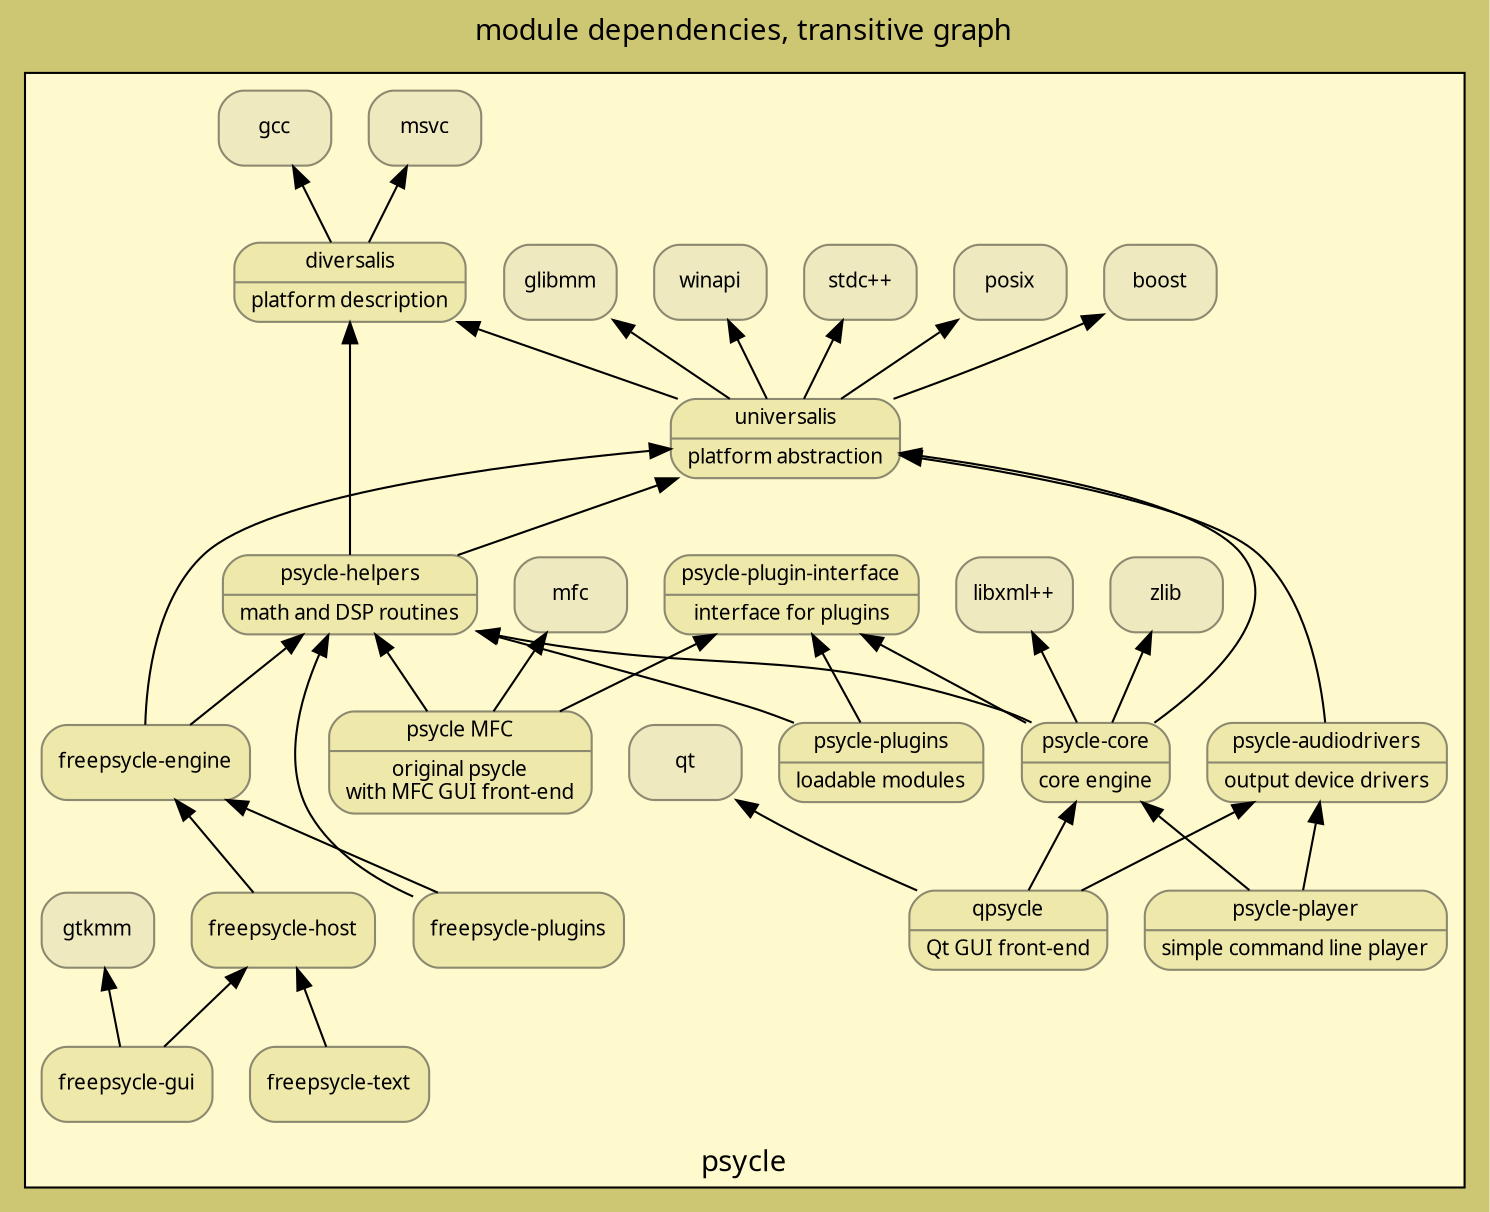 // generate the .png image file with: dot dependencies.dot -Tpng > dependencies.png
digraph dependencies {
	label = "module dependencies, transitive graph"
	rankdir = BT
	//rankdir = LR
	labelloc = t
	fontname = verdana
	fontsize = 14
	bgcolor = khaki3
	//concentrate = true // line concentrations
	ratio = auto
	node [
		shape = Mrecord
		style = rounded
		color = lemonchiffon4
		fillcolor = lemonchiffon1
		fontname = verdana
		fontsize = 10
	]
	
	subgraph cluster_psycle {
		label = "psycle"
		bgcolor = lemonchiffon1
		
		node [ style = filled fillcolor = lemonchiffon2 ]
		"stdc++"// [ label = "{ stdc++ | standard C++ library }" ];
		//"stdc";
		"posix";// [ label = "{ POSIX | Portable OS Interface }"];
		"boost";// [ label = "{ boost | boost libraries }" ];
		//"libsigc++";// [ label = "{ libsigc++ | signals and slots }" ];
		"glibmm";// [ label = "{ glibmm | platform abstraction }" ];
		//"gdkmm" [ label = "{ gdkmm | GUI Drawing Kit }" ];
		"gtkmm";// [ label = "{ gtkmm | GUI Tool Kit }" ];
		//"cairomm";
		//"gnomecanvasmm";// [ label = "{ gnomecanvasmm | GNOME's canvas }" ];
		//"pangomm";
		//"atkmm";
		"qt";// [ label = "{ Qt | Trolltech's libraries }"];
		"libxml++";// [ label = "{ libXML++ | XML parsing }"];
		"zlib";// [ label = "{ zlib | (de)compression }"];
		"winapi";// [ label = "{ WinAPI | Microsoft's API }"];
		"mfc";// [ label = "{ MFC | Microsoft's Foundation Classes }" ];
		"gcc";// [ label = "{GCC | GNU C++ Compiler }" ];
		"msvc";// [ label = "{ MSVC | Microsoft's Visual C++ compiler }" ];

		//"boost" -> "stdc++";
		//"glibmm" -> "stdc++";
		//"glibmm" -> "glib";
		//"glib" -> "stdc";
		//"glibmm" -> "libsigc++";
		//"gdkmm" -> "glibmm";
		//"gdkmm" -> "stdc++";
		//"gdkmm" -> "gdk";
		//"gdk" -> "stdc";
		//"gdkmm" -> "cairomm";
		//"gtkmm" -> "pangomm";
		//"gtkmm" -> "atkmm";
		//"gtkmm" -> "gdkmm";
		//"gtkmm" -> "glibmm";
		//"gtkmm" -> "stdc++";
		//"gtkmm" -> "gtk";
		//"gtk" -> "stdc";
		//"gnomecanvasmm" -> "gtkmm";
		//"gnomecanvasmm" -> "stdc++";
		//"gnomecanvasmm" -> "gnomecanvas";
		//"gnomecanvas" -> "stdc";
		//"qt" -> "stdc++";
		//"libxml++" -> "stdc++";
		//"zlib" -> "stdc";
		//"mfc" -> "msvc";
		
		node [ style = filled fillcolor = palegoldenrod ]

		"diversalis" [ label = "{ diversalis | platform description }" ];
		"diversalis" -> "gcc";
		"diversalis" -> "msvc";
		
		"universalis" [ label = "{ universalis | platform abstraction }" ];
		"universalis" -> "diversalis";
		"universalis" -> "boost";
		"universalis" -> "glibmm";
		"universalis" -> "posix";
		"universalis" -> "stdc++";
		"universalis" -> "winapi";
		
		"psycle-helpers" [ label = "{ psycle-helpers | math and DSP routines }" ];
		"psycle-helpers" -> "universalis";
		"psycle-helpers" -> "diversalis";
	
		"psycle-plugin-interface" [label = "{psycle-plugin-interface | interface for plugins }"];
	
		"psycle-core" [ label = "{ psycle-core | core engine }" ];
		"psycle-core" -> "psycle-plugin-interface";
		"psycle-core" -> "psycle-helpers";
		"psycle-core" -> "universalis";
		//"psycle-core" -> "boost";
		"psycle-core" -> "zlib";
		"psycle-core" -> "libxml++";
	
		"psycle-audiodrivers" [ label = "{ psycle-audiodrivers | output device drivers }"];
		"psycle-audiodrivers" -> "universalis";
		//"psycle-audiodrivers" -> "boost";
	
		"psycle-player" [ label = "{ psycle-player | simple command line player }"];
		"psycle-player" -> "psycle-core";
		"psycle-player" -> "psycle-audiodrivers";
		//"psycle-player" -> "libxml++";
	
		"psycle-plugins" [ label = "{ psycle-plugins | loadable modules }"];
		"psycle-plugins" -> "psycle-plugin-interface";
		"psycle-plugins" -> "psycle-helpers";

		"qpsycle" [ label = "{ qpsycle | Qt GUI front-end }" ];
		"qpsycle" -> "qt";
		"qpsycle" -> "psycle-core";
		"qpsycle" -> "psycle-audiodrivers";
		//"qpsycle" -> "universalis";
		//"qpsycle" -> "boost";

		"psycle-mfc" [ label = "{ psycle MFC | original psycle\nwith MFC GUI front-end }" ];
		"psycle-mfc" -> "mfc";
		"psycle-mfc" -> "psycle-plugin-interface";
		"psycle-mfc" -> "psycle-helpers";
		//"psycle-mfc" -> "universalis";
		//"psycle-mfc" -> "boost";
		
		"freepsycle-engine" -> "universalis";
		//"freepsycle-engine" -> "boost";
		"freepsycle-engine" -> "psycle-helpers";
		"freepsycle-plugins" -> "freepsycle-engine";
		//"freepsycle-plugins" -> "universalis";
		//"freepsycle-plugins" -> "boost";
		"freepsycle-plugins" -> "psycle-helpers";
		"freepsycle-host" -> "freepsycle-engine";
		//"freepsycle-text" -> "freepsycle-engine";
		"freepsycle-text" -> "freepsycle-host";
		//"freepsycle-gui" -> "freepsycle-engine";
		"freepsycle-gui" -> "freepsycle-host";
		//"freepsycle-gui" -> "universalis";
		//"freepsycle-gui" -> "boost" ;
		//"freepsycle-gui" -> "glibmm";
		"freepsycle-gui" -> "gtkmm";
		//"freepsycle-gui" -> "gnomecanvasmm";
		//"freepsycle-gui" -> "libsigc++";
	}
}
